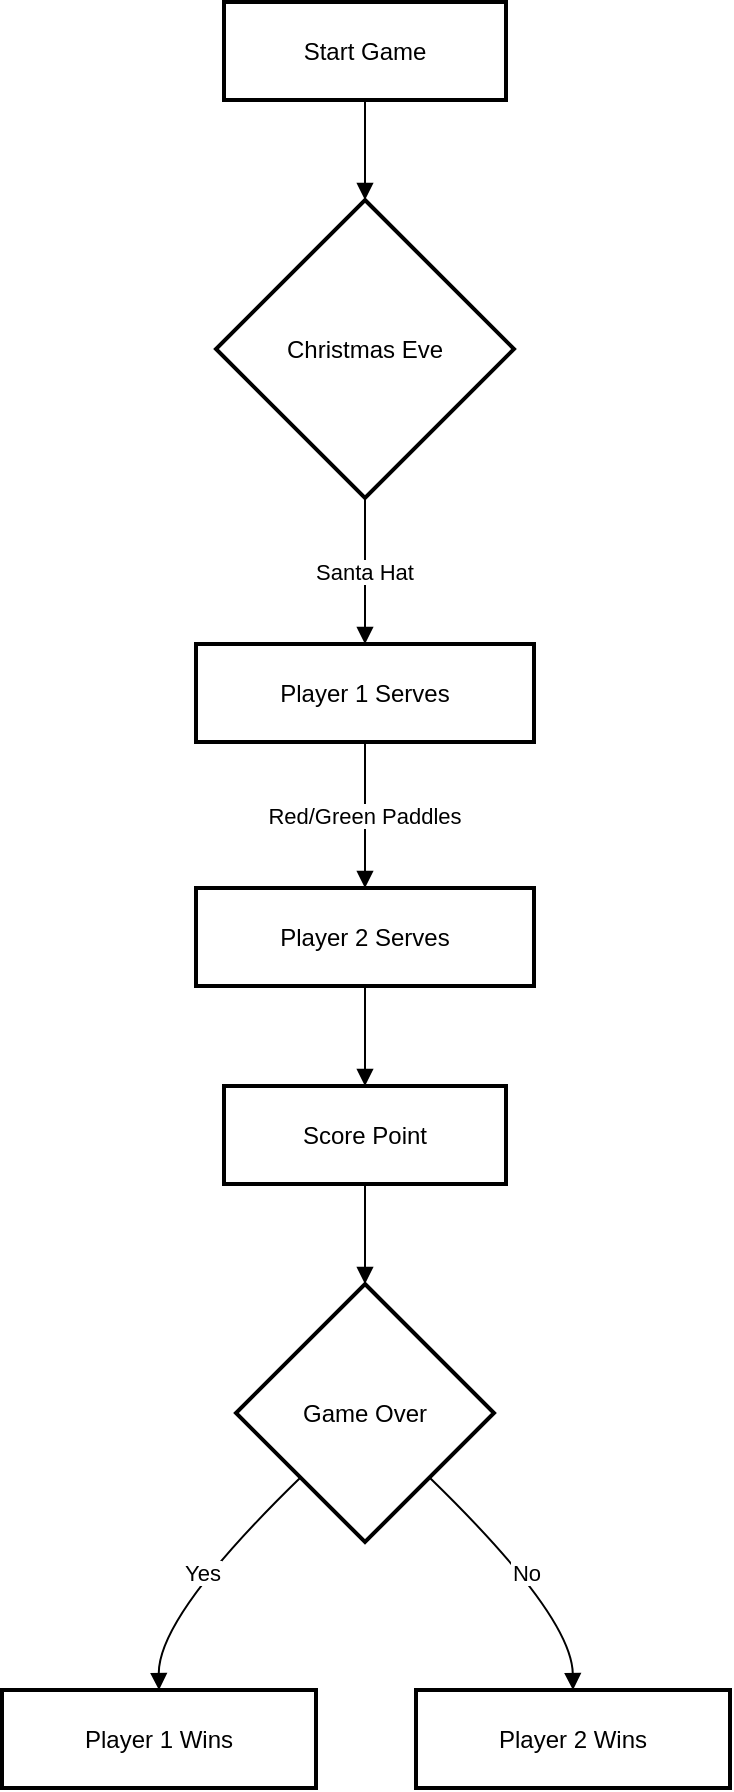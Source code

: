 <mxfile version="24.8.6">
  <diagram name="Page-1" id="f-MHodvcOgB5RM_Jpat5">
    <mxGraphModel>
      <root>
        <mxCell id="0" />
        <mxCell id="1" parent="0" />
        <mxCell id="2" value="Start Game" style="whiteSpace=wrap;strokeWidth=2;" vertex="1" parent="1">
          <mxGeometry x="119" y="8" width="141" height="49" as="geometry" />
        </mxCell>
        <mxCell id="3" value="Christmas Eve" style="rhombus;strokeWidth=2;whiteSpace=wrap;" vertex="1" parent="1">
          <mxGeometry x="115" y="107" width="149" height="149" as="geometry" />
        </mxCell>
        <mxCell id="4" value="Player 1 Serves" style="whiteSpace=wrap;strokeWidth=2;" vertex="1" parent="1">
          <mxGeometry x="105" y="329" width="169" height="49" as="geometry" />
        </mxCell>
        <mxCell id="5" value="Player 2 Serves" style="whiteSpace=wrap;strokeWidth=2;" vertex="1" parent="1">
          <mxGeometry x="105" y="451" width="169" height="49" as="geometry" />
        </mxCell>
        <mxCell id="6" value="Score Point" style="whiteSpace=wrap;strokeWidth=2;" vertex="1" parent="1">
          <mxGeometry x="119" y="550" width="141" height="49" as="geometry" />
        </mxCell>
        <mxCell id="7" value="Game Over" style="rhombus;strokeWidth=2;whiteSpace=wrap;" vertex="1" parent="1">
          <mxGeometry x="125" y="649" width="129" height="129" as="geometry" />
        </mxCell>
        <mxCell id="8" value="Player 1 Wins" style="whiteSpace=wrap;strokeWidth=2;" vertex="1" parent="1">
          <mxGeometry x="8" y="852" width="157" height="49" as="geometry" />
        </mxCell>
        <mxCell id="9" value="Player 2 Wins" style="whiteSpace=wrap;strokeWidth=2;" vertex="1" parent="1">
          <mxGeometry x="215" y="852" width="157" height="49" as="geometry" />
        </mxCell>
        <mxCell id="10" value="" style="curved=1;startArrow=none;endArrow=block;exitX=0.5;exitY=1;entryX=0.5;entryY=0;" edge="1" parent="1" source="2" target="3">
          <mxGeometry relative="1" as="geometry">
            <Array as="points" />
          </mxGeometry>
        </mxCell>
        <mxCell id="11" value="Santa Hat" style="curved=1;startArrow=none;endArrow=block;exitX=0.5;exitY=1;entryX=0.5;entryY=0.01;" edge="1" parent="1" source="3" target="4">
          <mxGeometry relative="1" as="geometry">
            <Array as="points" />
          </mxGeometry>
        </mxCell>
        <mxCell id="12" value="Red/Green Paddles" style="curved=1;startArrow=none;endArrow=block;exitX=0.5;exitY=1.01;entryX=0.5;entryY=0.01;" edge="1" parent="1" source="4" target="5">
          <mxGeometry relative="1" as="geometry">
            <Array as="points" />
          </mxGeometry>
        </mxCell>
        <mxCell id="13" value="" style="curved=1;startArrow=none;endArrow=block;exitX=0.5;exitY=1.01;entryX=0.5;entryY=0.01;" edge="1" parent="1" source="5" target="6">
          <mxGeometry relative="1" as="geometry">
            <Array as="points" />
          </mxGeometry>
        </mxCell>
        <mxCell id="14" value="" style="curved=1;startArrow=none;endArrow=block;exitX=0.5;exitY=1.01;entryX=0.5;entryY=0;" edge="1" parent="1" source="6" target="7">
          <mxGeometry relative="1" as="geometry">
            <Array as="points" />
          </mxGeometry>
        </mxCell>
        <mxCell id="15" value="Yes" style="curved=1;startArrow=none;endArrow=block;exitX=0;exitY=1;entryX=0.5;entryY=-0.01;" edge="1" parent="1" source="7" target="8">
          <mxGeometry relative="1" as="geometry">
            <Array as="points">
              <mxPoint x="86" y="815" />
            </Array>
          </mxGeometry>
        </mxCell>
        <mxCell id="16" value="No" style="curved=1;startArrow=none;endArrow=block;exitX=1;exitY=1;entryX=0.5;entryY=-0.01;" edge="1" parent="1" source="7" target="9">
          <mxGeometry relative="1" as="geometry">
            <Array as="points">
              <mxPoint x="293" y="815" />
            </Array>
          </mxGeometry>
        </mxCell>
      </root>
    </mxGraphModel>
  </diagram>
</mxfile>
